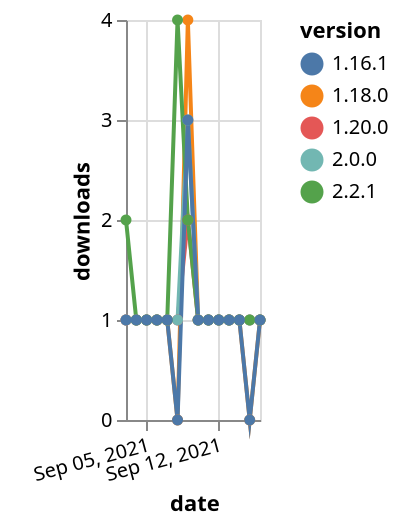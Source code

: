 {"$schema": "https://vega.github.io/schema/vega-lite/v5.json", "description": "A simple bar chart with embedded data.", "data": {"values": [{"date": "2021-09-03", "total": 356, "delta": 1, "version": "1.18.0"}, {"date": "2021-09-04", "total": 357, "delta": 1, "version": "1.18.0"}, {"date": "2021-09-05", "total": 358, "delta": 1, "version": "1.18.0"}, {"date": "2021-09-06", "total": 359, "delta": 1, "version": "1.18.0"}, {"date": "2021-09-07", "total": 360, "delta": 1, "version": "1.18.0"}, {"date": "2021-09-08", "total": 360, "delta": 0, "version": "1.18.0"}, {"date": "2021-09-09", "total": 364, "delta": 4, "version": "1.18.0"}, {"date": "2021-09-10", "total": 365, "delta": 1, "version": "1.18.0"}, {"date": "2021-09-11", "total": 366, "delta": 1, "version": "1.18.0"}, {"date": "2021-09-12", "total": 367, "delta": 1, "version": "1.18.0"}, {"date": "2021-09-13", "total": 368, "delta": 1, "version": "1.18.0"}, {"date": "2021-09-14", "total": 369, "delta": 1, "version": "1.18.0"}, {"date": "2021-09-15", "total": 369, "delta": 0, "version": "1.18.0"}, {"date": "2021-09-16", "total": 370, "delta": 1, "version": "1.18.0"}, {"date": "2021-09-03", "total": 193, "delta": 1, "version": "1.20.0"}, {"date": "2021-09-04", "total": 194, "delta": 1, "version": "1.20.0"}, {"date": "2021-09-05", "total": 195, "delta": 1, "version": "1.20.0"}, {"date": "2021-09-06", "total": 196, "delta": 1, "version": "1.20.0"}, {"date": "2021-09-07", "total": 197, "delta": 1, "version": "1.20.0"}, {"date": "2021-09-08", "total": 198, "delta": 1, "version": "1.20.0"}, {"date": "2021-09-09", "total": 200, "delta": 2, "version": "1.20.0"}, {"date": "2021-09-10", "total": 201, "delta": 1, "version": "1.20.0"}, {"date": "2021-09-11", "total": 202, "delta": 1, "version": "1.20.0"}, {"date": "2021-09-12", "total": 203, "delta": 1, "version": "1.20.0"}, {"date": "2021-09-13", "total": 204, "delta": 1, "version": "1.20.0"}, {"date": "2021-09-14", "total": 205, "delta": 1, "version": "1.20.0"}, {"date": "2021-09-15", "total": 206, "delta": 1, "version": "1.20.0"}, {"date": "2021-09-16", "total": 207, "delta": 1, "version": "1.20.0"}, {"date": "2021-09-03", "total": 202, "delta": 1, "version": "2.0.0"}, {"date": "2021-09-04", "total": 203, "delta": 1, "version": "2.0.0"}, {"date": "2021-09-05", "total": 204, "delta": 1, "version": "2.0.0"}, {"date": "2021-09-06", "total": 205, "delta": 1, "version": "2.0.0"}, {"date": "2021-09-07", "total": 206, "delta": 1, "version": "2.0.0"}, {"date": "2021-09-08", "total": 207, "delta": 1, "version": "2.0.0"}, {"date": "2021-09-09", "total": 210, "delta": 3, "version": "2.0.0"}, {"date": "2021-09-10", "total": 211, "delta": 1, "version": "2.0.0"}, {"date": "2021-09-11", "total": 212, "delta": 1, "version": "2.0.0"}, {"date": "2021-09-12", "total": 213, "delta": 1, "version": "2.0.0"}, {"date": "2021-09-13", "total": 214, "delta": 1, "version": "2.0.0"}, {"date": "2021-09-14", "total": 215, "delta": 1, "version": "2.0.0"}, {"date": "2021-09-15", "total": 216, "delta": 1, "version": "2.0.0"}, {"date": "2021-09-16", "total": 217, "delta": 1, "version": "2.0.0"}, {"date": "2021-09-03", "total": 126, "delta": 2, "version": "2.2.1"}, {"date": "2021-09-04", "total": 127, "delta": 1, "version": "2.2.1"}, {"date": "2021-09-05", "total": 128, "delta": 1, "version": "2.2.1"}, {"date": "2021-09-06", "total": 129, "delta": 1, "version": "2.2.1"}, {"date": "2021-09-07", "total": 130, "delta": 1, "version": "2.2.1"}, {"date": "2021-09-08", "total": 134, "delta": 4, "version": "2.2.1"}, {"date": "2021-09-09", "total": 136, "delta": 2, "version": "2.2.1"}, {"date": "2021-09-10", "total": 137, "delta": 1, "version": "2.2.1"}, {"date": "2021-09-11", "total": 138, "delta": 1, "version": "2.2.1"}, {"date": "2021-09-12", "total": 139, "delta": 1, "version": "2.2.1"}, {"date": "2021-09-13", "total": 140, "delta": 1, "version": "2.2.1"}, {"date": "2021-09-14", "total": 141, "delta": 1, "version": "2.2.1"}, {"date": "2021-09-15", "total": 142, "delta": 1, "version": "2.2.1"}, {"date": "2021-09-16", "total": 143, "delta": 1, "version": "2.2.1"}, {"date": "2021-09-03", "total": 250, "delta": 1, "version": "1.16.1"}, {"date": "2021-09-04", "total": 251, "delta": 1, "version": "1.16.1"}, {"date": "2021-09-05", "total": 252, "delta": 1, "version": "1.16.1"}, {"date": "2021-09-06", "total": 253, "delta": 1, "version": "1.16.1"}, {"date": "2021-09-07", "total": 254, "delta": 1, "version": "1.16.1"}, {"date": "2021-09-08", "total": 254, "delta": 0, "version": "1.16.1"}, {"date": "2021-09-09", "total": 257, "delta": 3, "version": "1.16.1"}, {"date": "2021-09-10", "total": 258, "delta": 1, "version": "1.16.1"}, {"date": "2021-09-11", "total": 259, "delta": 1, "version": "1.16.1"}, {"date": "2021-09-12", "total": 260, "delta": 1, "version": "1.16.1"}, {"date": "2021-09-13", "total": 261, "delta": 1, "version": "1.16.1"}, {"date": "2021-09-14", "total": 262, "delta": 1, "version": "1.16.1"}, {"date": "2021-09-15", "total": 262, "delta": 0, "version": "1.16.1"}, {"date": "2021-09-16", "total": 263, "delta": 1, "version": "1.16.1"}]}, "width": "container", "mark": {"type": "line", "point": {"filled": true}}, "encoding": {"x": {"field": "date", "type": "temporal", "timeUnit": "yearmonthdate", "title": "date", "axis": {"labelAngle": -15}}, "y": {"field": "delta", "type": "quantitative", "title": "downloads"}, "color": {"field": "version", "type": "nominal"}, "tooltip": {"field": "delta"}}}